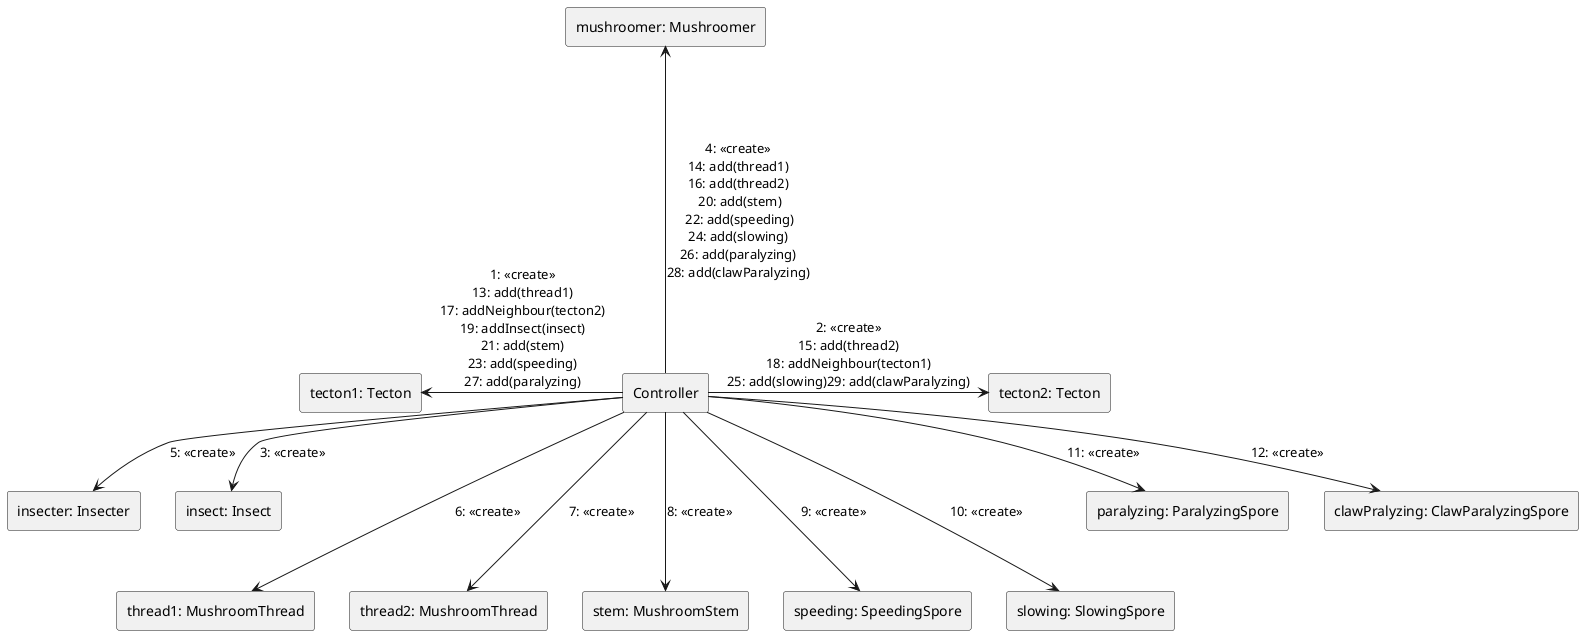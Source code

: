 @startuml Communication diagram
skinparam linestyle ortho

rectangle "Controller" as 0

'rectangle "map: Map" as 1

rectangle "tecton1: Tecton" as 2.1
rectangle "tecton2: Tecton" as 2.2

rectangle "insecter: Insecter" as 3.1
rectangle "mushroomer: Mushroomer" as 3.2

rectangle "insect: Insect" as 4

rectangle "thread1: MushroomThread" as 5
rectangle "thread2: MushroomThread" as 5.1
rectangle "stem: MushroomStem" as 6

rectangle "speeding: SpeedingSpore" as 7.1
rectangle "slowing: SlowingSpore" as 7.2
rectangle "paralyzing: ParalyzingSpore" as 7.3
rectangle "clawPralyzing: ClawParalyzingSpore" as 7.4

'rectangle "Map" as 8

'0 -left-> 1: 1: <<create>>\n8: addTecton(tecton1)\n9: addTecton(tecton2)
0 --left--> 2.1: 1: <<create>>\n13: add(thread1)\n17: addNeighbour(tecton2)\n19: addInsect(insect)\n21: add(stem)\n23: add(speeding)\n27: add(paralyzing)
0 -right-> 2.2:  2: <<create>>\n15: add(thread2)\n18: addNeighbour(tecton1)\n25: add(slowing)29: add(clawParalyzing)

0 -down-> 4: 3: <<create>>
0 -down-> 3.1: 5: <<create>>

0 --up--> 3.2: 4: <<create>>\n14: add(thread1)\n16: add(thread2)\n 20: add(stem)\n 22: add(speeding)\n24: add(slowing)\n26: add(paralyzing)\n28: add(clawParalyzing)

0 ---> 5: 6: <<create>>
0 ---> 5.1: 7: <<create>>
0 ---> 6: 8: <<create>>

0 ---> 7.1: 9: <<create>>
0 ---> 7.2: 10: <<create>>
0 --> 7.3: 11: <<create>>
0 --> 7.4: 12: <<create>>


@enduml
